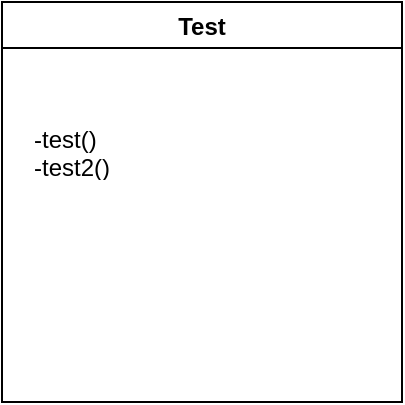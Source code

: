 <mxfile version="20.2.4" type="github">
  <diagram id="GJohtAS3LKYzWnHZU3mV" name="Page-1">
    <mxGraphModel dx="869" dy="470" grid="1" gridSize="10" guides="1" tooltips="1" connect="1" arrows="1" fold="1" page="1" pageScale="1" pageWidth="850" pageHeight="1100" math="0" shadow="0">
      <root>
        <mxCell id="0" />
        <mxCell id="1" parent="0" />
        <mxCell id="JYlKlGi2RT4X8NCZ88H3-1" value="Test" style="swimlane;" vertex="1" parent="1">
          <mxGeometry x="320" y="140" width="200" height="200" as="geometry" />
        </mxCell>
        <mxCell id="JYlKlGi2RT4X8NCZ88H3-4" value="-test()&#xa;-test2()" style="text;strokeColor=none;fillColor=none;align=left;verticalAlign=middle;spacingLeft=4;spacingRight=4;overflow=hidden;points=[[0,0.5],[1,0.5]];portConstraint=eastwest;rotatable=0;" vertex="1" parent="JYlKlGi2RT4X8NCZ88H3-1">
          <mxGeometry x="10" y="60" width="80" height="30" as="geometry" />
        </mxCell>
      </root>
    </mxGraphModel>
  </diagram>
</mxfile>
